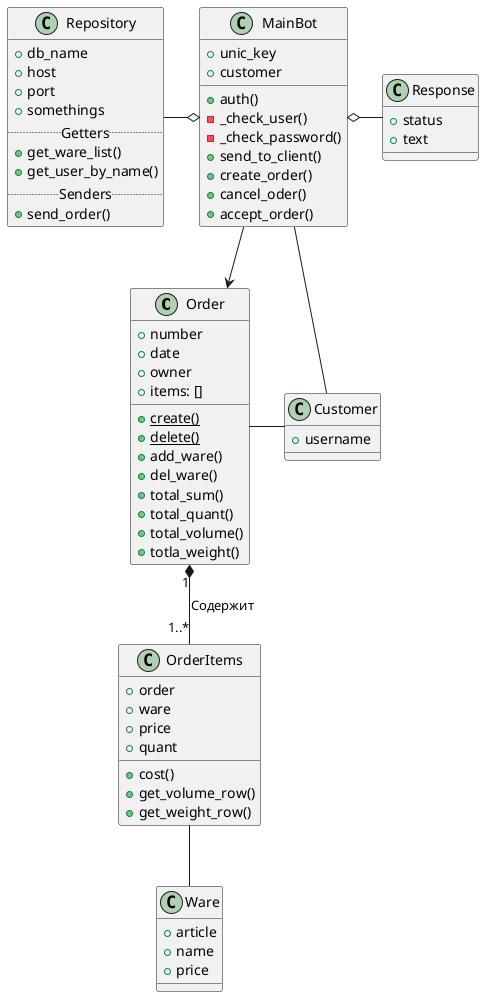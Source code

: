 @startuml

class Order {
  + number
  + date
  + owner
  + items: []
  + {static} create()
  + {static} delete()
  + add_ware()
  + del_ware()
  + total_sum()
  + total_quant()
  + total_volume()
  + totla_weight()
}

class OrderItems {
  + order
  + ware
  + price
  + quant
  + cost()
  + get_volume_row()
  + get_weight_row()
}

class Ware {
  + article
  + name
  + price
}

class Customer {
  + username
}

class Response {
  + status
  + text
}

class MainBot {
  + unic_key
  + customer
  + auth()
  - _check_user()
  - _check_password()
  + send_to_client()
  + create_order()
  + cancel_oder()
  + accept_order()
}

class Repository {
  + db_name
  + host
  + port
  + somethings
  .. Getters ..
  + get_ware_list()
  + get_user_by_name()
  .. Senders ..
  + send_order()
}

Order "1" *-- "1..*" OrderItems : "Содержит"
Order -right- Customer
MainBot -- Customer
MainBot --> Order
MainBot o-left- Repository
MainBot o-right- Response
OrderItems -- Ware
@enduml
